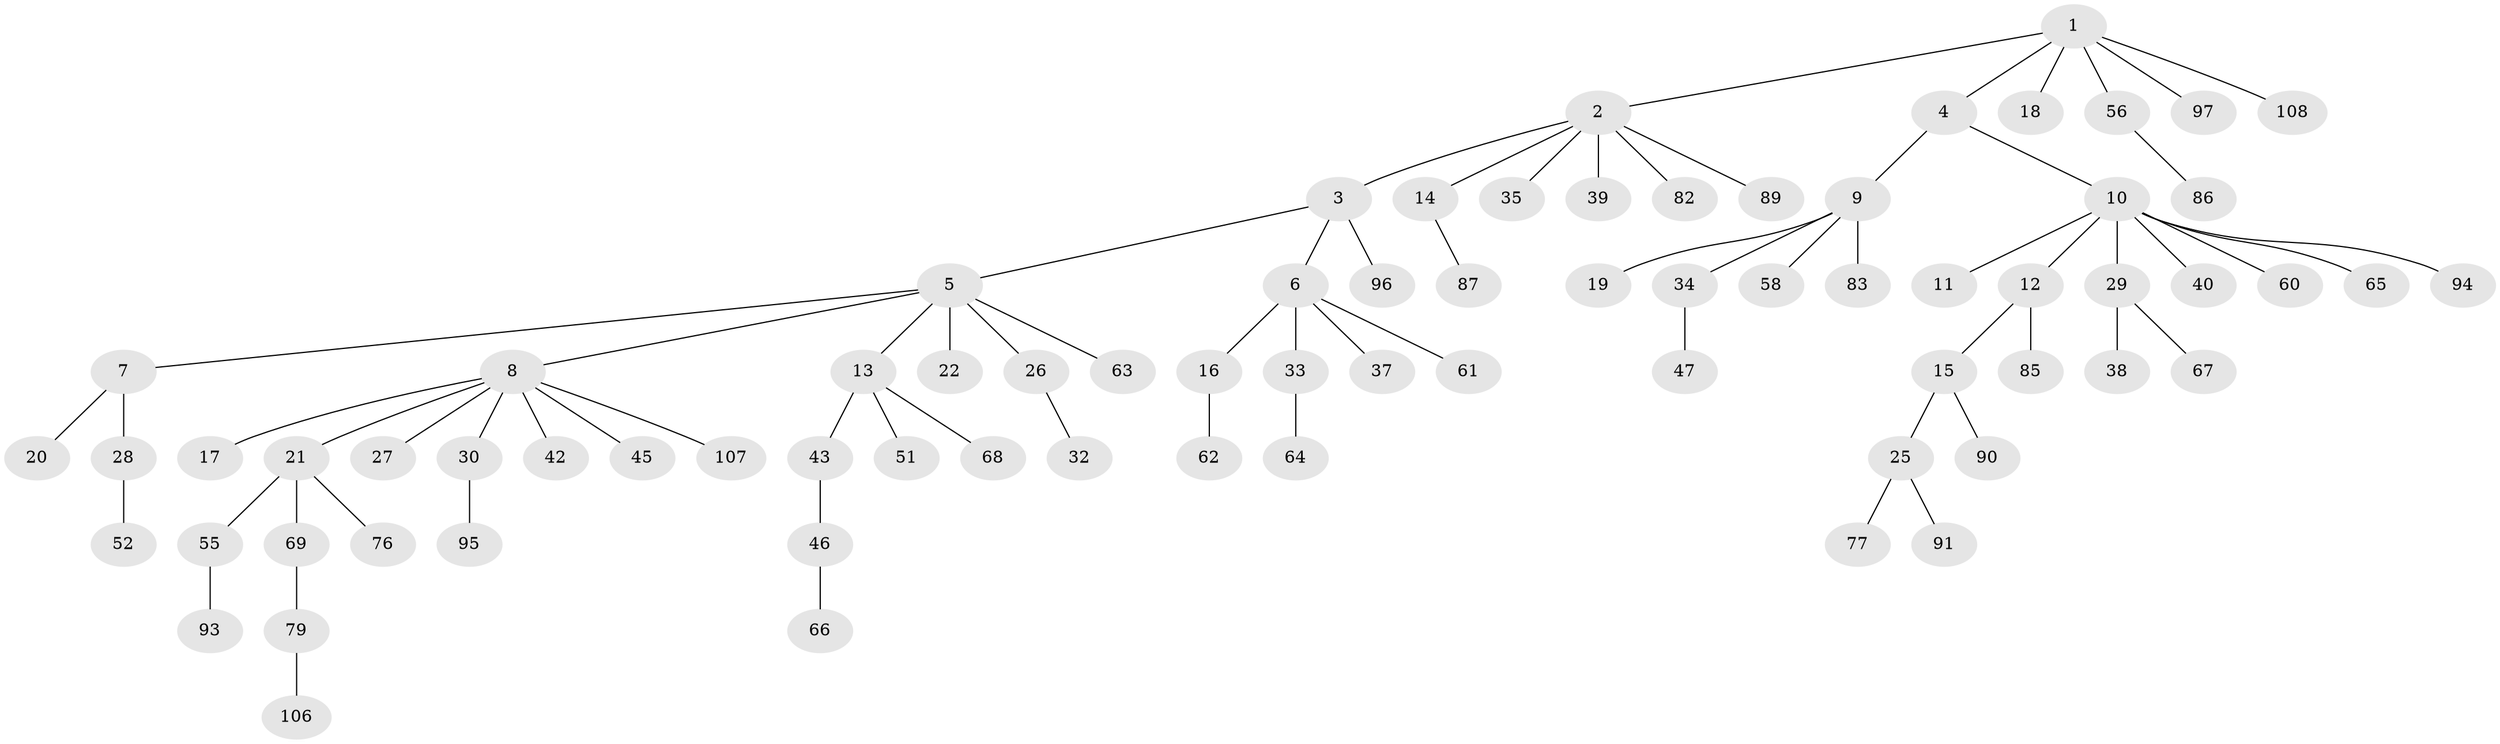 // original degree distribution, {6: 0.01834862385321101, 7: 0.01834862385321101, 5: 0.03669724770642202, 3: 0.07339449541284404, 4: 0.01834862385321101, 8: 0.01834862385321101, 1: 0.5137614678899083, 2: 0.30275229357798167}
// Generated by graph-tools (version 1.1) at 2025/42/03/06/25 10:42:05]
// undirected, 75 vertices, 74 edges
graph export_dot {
graph [start="1"]
  node [color=gray90,style=filled];
  1 [super="+53"];
  2 [super="+75"];
  3 [super="+71"];
  4;
  5 [super="+23"];
  6 [super="+48"];
  7 [super="+49"];
  8 [super="+36"];
  9 [super="+59"];
  10 [super="+44"];
  11;
  12;
  13 [super="+78"];
  14;
  15 [super="+81"];
  16;
  17;
  18;
  19;
  20;
  21 [super="+24"];
  22 [super="+80"];
  25 [super="+74"];
  26 [super="+31"];
  27;
  28;
  29 [super="+102"];
  30;
  32;
  33 [super="+50"];
  34;
  35;
  37;
  38;
  39 [super="+101"];
  40 [super="+41"];
  42;
  43 [super="+73"];
  45;
  46;
  47;
  51;
  52 [super="+54"];
  55 [super="+105"];
  56 [super="+57"];
  58;
  60;
  61 [super="+88"];
  62 [super="+70"];
  63;
  64;
  65;
  66 [super="+109"];
  67 [super="+104"];
  68;
  69 [super="+72"];
  76 [super="+98"];
  77;
  79 [super="+84"];
  82 [super="+100"];
  83;
  85 [super="+92"];
  86;
  87;
  89;
  90;
  91;
  93 [super="+103"];
  94;
  95;
  96 [super="+99"];
  97;
  106;
  107;
  108;
  1 -- 2;
  1 -- 4;
  1 -- 18;
  1 -- 56;
  1 -- 97;
  1 -- 108;
  2 -- 3;
  2 -- 14;
  2 -- 35;
  2 -- 39;
  2 -- 89;
  2 -- 82;
  3 -- 5;
  3 -- 6;
  3 -- 96;
  4 -- 9;
  4 -- 10;
  5 -- 7;
  5 -- 8;
  5 -- 13;
  5 -- 22;
  5 -- 26;
  5 -- 63;
  6 -- 16;
  6 -- 33;
  6 -- 37;
  6 -- 61;
  7 -- 20;
  7 -- 28;
  8 -- 17;
  8 -- 21;
  8 -- 27;
  8 -- 30;
  8 -- 42;
  8 -- 45;
  8 -- 107;
  9 -- 19;
  9 -- 34;
  9 -- 58;
  9 -- 83;
  10 -- 11;
  10 -- 12;
  10 -- 29;
  10 -- 40;
  10 -- 60;
  10 -- 65;
  10 -- 94;
  12 -- 15;
  12 -- 85;
  13 -- 43;
  13 -- 51;
  13 -- 68;
  14 -- 87;
  15 -- 25;
  15 -- 90;
  16 -- 62;
  21 -- 55;
  21 -- 69;
  21 -- 76;
  25 -- 77;
  25 -- 91;
  26 -- 32;
  28 -- 52;
  29 -- 38;
  29 -- 67;
  30 -- 95;
  33 -- 64;
  34 -- 47;
  43 -- 46;
  46 -- 66;
  55 -- 93;
  56 -- 86;
  69 -- 79;
  79 -- 106;
}
